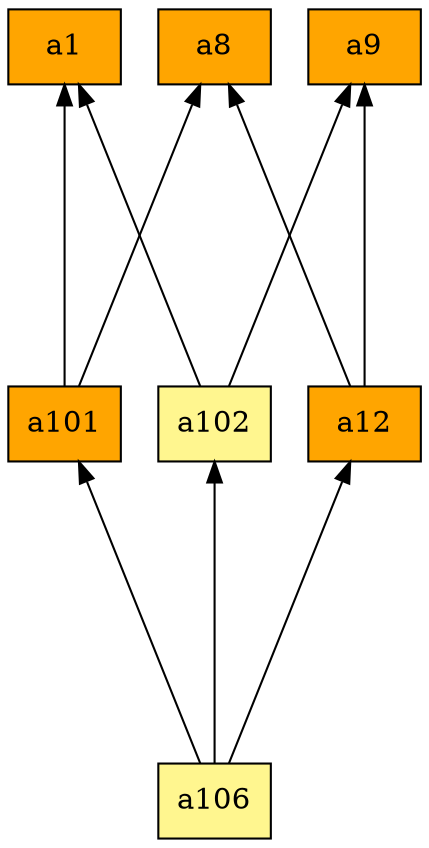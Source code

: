 digraph G {
rankdir=BT;ranksep="2.0";
"a102" [shape=record,fillcolor=khaki1,style=filled,label="{a102}"];
"a1" [shape=record,fillcolor=orange,style=filled,label="{a1}"];
"a106" [shape=record,fillcolor=khaki1,style=filled,label="{a106}"];
"a8" [shape=record,fillcolor=orange,style=filled,label="{a8}"];
"a9" [shape=record,fillcolor=orange,style=filled,label="{a9}"];
"a12" [shape=record,fillcolor=orange,style=filled,label="{a12}"];
"a101" [shape=record,fillcolor=orange,style=filled,label="{a101}"];
"a102" -> "a1"
"a102" -> "a9"
"a106" -> "a102"
"a106" -> "a12"
"a106" -> "a101"
"a12" -> "a8"
"a12" -> "a9"
"a101" -> "a1"
"a101" -> "a8"
}